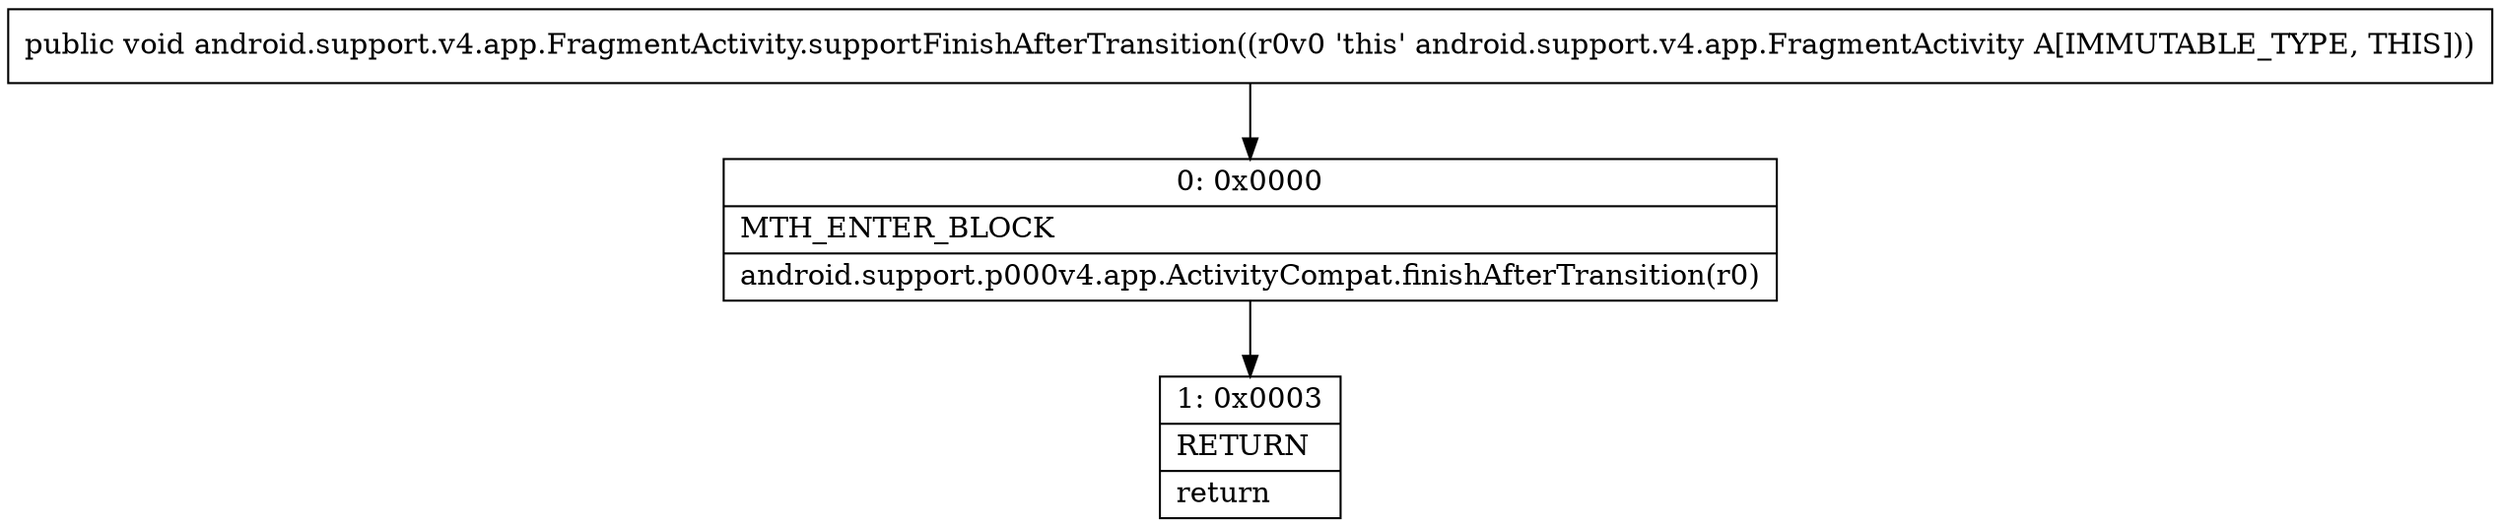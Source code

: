 digraph "CFG forandroid.support.v4.app.FragmentActivity.supportFinishAfterTransition()V" {
Node_0 [shape=record,label="{0\:\ 0x0000|MTH_ENTER_BLOCK\l|android.support.p000v4.app.ActivityCompat.finishAfterTransition(r0)\l}"];
Node_1 [shape=record,label="{1\:\ 0x0003|RETURN\l|return\l}"];
MethodNode[shape=record,label="{public void android.support.v4.app.FragmentActivity.supportFinishAfterTransition((r0v0 'this' android.support.v4.app.FragmentActivity A[IMMUTABLE_TYPE, THIS])) }"];
MethodNode -> Node_0;
Node_0 -> Node_1;
}

